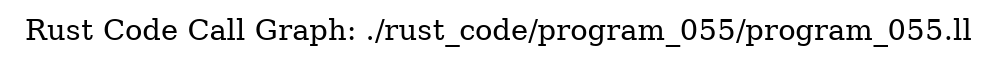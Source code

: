 digraph "Rust Code Call Graph: ./rust_code/program_055/program_055.ll" {
	label="Rust Code Call Graph: ./rust_code/program_055/program_055.ll";

}
